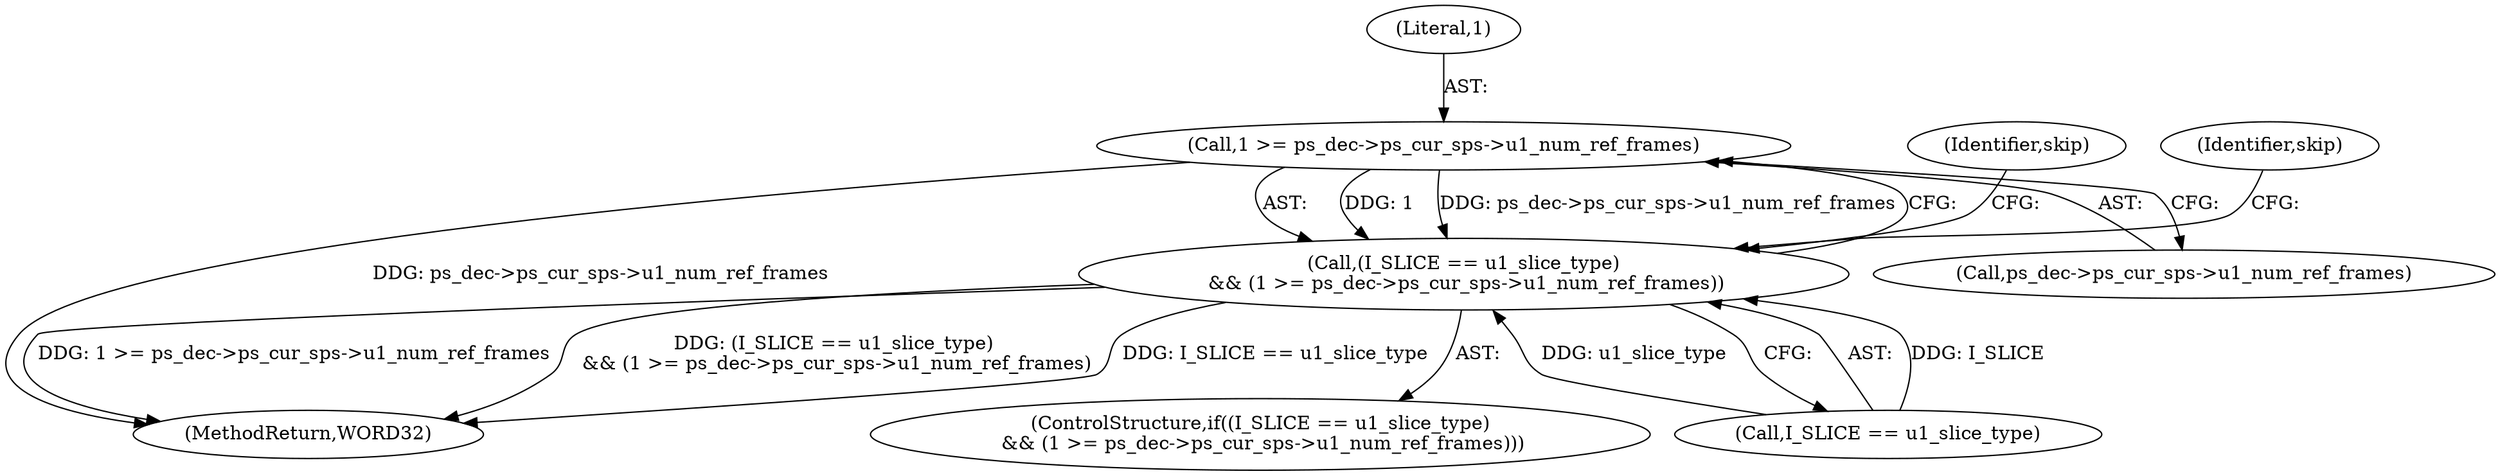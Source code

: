 digraph "0_Android_9a00f562a612d56e7b2b989d168647db900ba6cf_0@pointer" {
"1000350" [label="(Call,1 >= ps_dec->ps_cur_sps->u1_num_ref_frames)"];
"1000346" [label="(Call,(I_SLICE == u1_slice_type)\n && (1 >= ps_dec->ps_cur_sps->u1_num_ref_frames))"];
"1002568" [label="(MethodReturn,WORD32)"];
"1000345" [label="(ControlStructure,if((I_SLICE == u1_slice_type)\n && (1 >= ps_dec->ps_cur_sps->u1_num_ref_frames)))"];
"1000359" [label="(Identifier,skip)"];
"1000352" [label="(Call,ps_dec->ps_cur_sps->u1_num_ref_frames)"];
"1000351" [label="(Literal,1)"];
"1000347" [label="(Call,I_SLICE == u1_slice_type)"];
"1000346" [label="(Call,(I_SLICE == u1_slice_type)\n && (1 >= ps_dec->ps_cur_sps->u1_num_ref_frames))"];
"1000350" [label="(Call,1 >= ps_dec->ps_cur_sps->u1_num_ref_frames)"];
"1000369" [label="(Identifier,skip)"];
"1000350" -> "1000346"  [label="AST: "];
"1000350" -> "1000352"  [label="CFG: "];
"1000351" -> "1000350"  [label="AST: "];
"1000352" -> "1000350"  [label="AST: "];
"1000346" -> "1000350"  [label="CFG: "];
"1000350" -> "1002568"  [label="DDG: ps_dec->ps_cur_sps->u1_num_ref_frames"];
"1000350" -> "1000346"  [label="DDG: 1"];
"1000350" -> "1000346"  [label="DDG: ps_dec->ps_cur_sps->u1_num_ref_frames"];
"1000346" -> "1000345"  [label="AST: "];
"1000346" -> "1000347"  [label="CFG: "];
"1000347" -> "1000346"  [label="AST: "];
"1000359" -> "1000346"  [label="CFG: "];
"1000369" -> "1000346"  [label="CFG: "];
"1000346" -> "1002568"  [label="DDG: I_SLICE == u1_slice_type"];
"1000346" -> "1002568"  [label="DDG: 1 >= ps_dec->ps_cur_sps->u1_num_ref_frames"];
"1000346" -> "1002568"  [label="DDG: (I_SLICE == u1_slice_type)\n && (1 >= ps_dec->ps_cur_sps->u1_num_ref_frames)"];
"1000347" -> "1000346"  [label="DDG: I_SLICE"];
"1000347" -> "1000346"  [label="DDG: u1_slice_type"];
}
